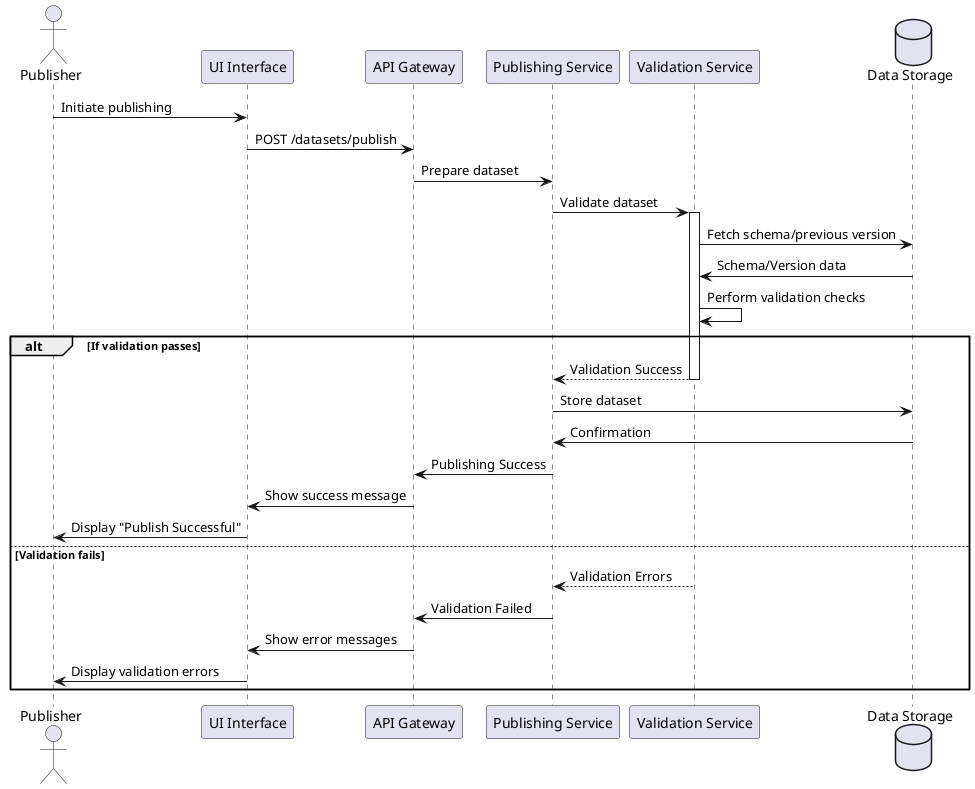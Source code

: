 @startuml
actor Publisher as publisher
participant "UI Interface" as ui
participant "API Gateway" as api
participant "Publishing Service" as pubservice
participant "Validation Service" as valservice
database "Data Storage" as storage

publisher -> ui : Initiate publishing
ui -> api : POST /datasets/publish
api -> pubservice : Prepare dataset
pubservice -> valservice : Validate dataset
activate valservice
valservice -> storage : Fetch schema/previous version
storage -> valservice : Schema/Version data
valservice -> valservice : Perform validation checks
alt If validation passes
    valservice --> pubservice : Validation Success
    deactivate valservice
    pubservice -> storage : Store dataset
    storage -> pubservice : Confirmation
    pubservice -> api : Publishing Success
    api -> ui : Show success message
    ui -> publisher : Display "Publish Successful"
else Validation fails
    valservice --> pubservice : Validation Errors
    deactivate valservice
    pubservice -> api : Validation Failed
    api -> ui : Show error messages
    ui -> publisher : Display validation errors
end
@enduml